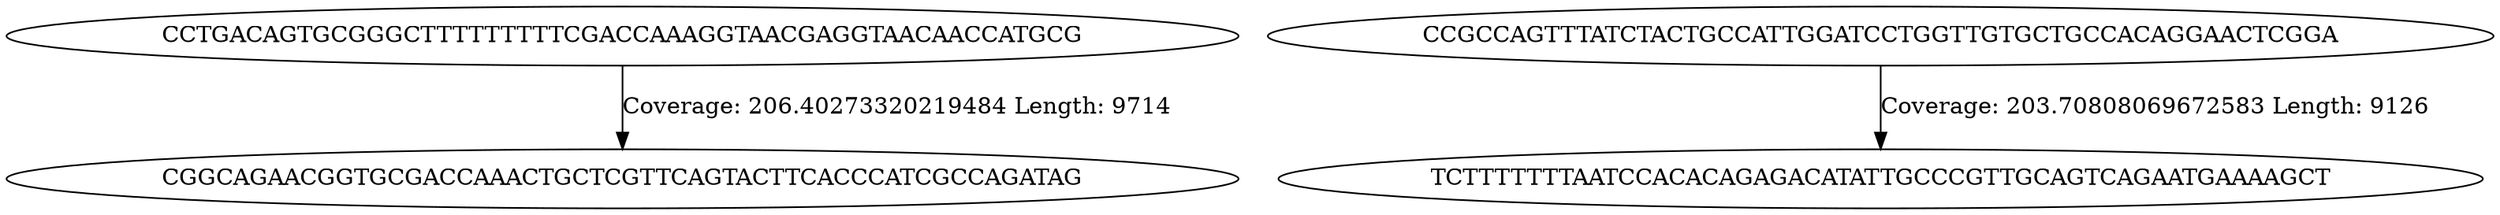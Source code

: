 digraph de_bruijn_graph {
	CCTGACAGTGCGGGCTTTTTTTTTCGACCAAAGGTAACGAGGTAACAACCATGCG -> CGGCAGAACGGTGCGACCAAACTGCTCGTTCAGTACTTCACCCATCGCCAGATAG [label="Coverage: 206.40273320219484 Length: 9714 "]
	CCGCCAGTTTATCTACTGCCATTGGATCCTGGTTGTGCTGCCACAGGAACTCGGA -> TCTTTTTTTAATCCACACAGAGACATATTGCCCGTTGCAGTCAGAATGAAAAGCT [label="Coverage: 203.70808069672583 Length: 9126 "]
}